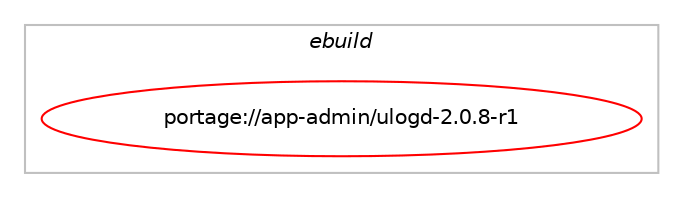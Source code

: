 digraph prolog {

# *************
# Graph options
# *************

newrank=true;
concentrate=true;
compound=true;
graph [rankdir=LR,fontname=Helvetica,fontsize=10,ranksep=1.5];#, ranksep=2.5, nodesep=0.2];
edge  [arrowhead=vee];
node  [fontname=Helvetica,fontsize=10];

# **********
# The ebuild
# **********

subgraph cluster_leftcol {
color=gray;
label=<<i>ebuild</i>>;
id [label="portage://app-admin/ulogd-2.0.8-r1", color=red, width=4, href="../app-admin/ulogd-2.0.8-r1.svg"];
}

# ****************
# The dependencies
# ****************

subgraph cluster_midcol {
color=gray;
label=<<i>dependencies</i>>;
subgraph cluster_compile {
fillcolor="#eeeeee";
style=filled;
label=<<i>compile</i>>;
# *** BEGIN UNKNOWN DEPENDENCY TYPE (TODO) ***
# id -> equal(any_of_group([package_dependency(portage://app-admin/ulogd-2.0.8-r1,install,no,net-firewall,iptables,none,[,,],[],[]),package_dependency(portage://app-admin/ulogd-2.0.8-r1,install,no,net-firewall,nftables,none,[,,],[],[])]))
# *** END UNKNOWN DEPENDENCY TYPE (TODO) ***

# *** BEGIN UNKNOWN DEPENDENCY TYPE (TODO) ***
# id -> equal(use_conditional_group(positive,dbi,portage://app-admin/ulogd-2.0.8-r1,[package_dependency(portage://app-admin/ulogd-2.0.8-r1,install,no,dev-db,libdbi,none,[,,],[],[])]))
# *** END UNKNOWN DEPENDENCY TYPE (TODO) ***

# *** BEGIN UNKNOWN DEPENDENCY TYPE (TODO) ***
# id -> equal(use_conditional_group(positive,json,portage://app-admin/ulogd-2.0.8-r1,[package_dependency(portage://app-admin/ulogd-2.0.8-r1,install,no,dev-libs,jansson,none,[,,],any_same_slot,[])]))
# *** END UNKNOWN DEPENDENCY TYPE (TODO) ***

# *** BEGIN UNKNOWN DEPENDENCY TYPE (TODO) ***
# id -> equal(use_conditional_group(positive,mysql,portage://app-admin/ulogd-2.0.8-r1,[package_dependency(portage://app-admin/ulogd-2.0.8-r1,install,no,dev-db,mysql-connector-c,none,[,,],any_same_slot,[])]))
# *** END UNKNOWN DEPENDENCY TYPE (TODO) ***

# *** BEGIN UNKNOWN DEPENDENCY TYPE (TODO) ***
# id -> equal(use_conditional_group(positive,nfacct,portage://app-admin/ulogd-2.0.8-r1,[package_dependency(portage://app-admin/ulogd-2.0.8-r1,install,no,net-libs,libmnl,greaterequal,[1.0.4,,,1.0.4],[],[]),package_dependency(portage://app-admin/ulogd-2.0.8-r1,install,no,net-libs,libnetfilter_acct,greaterequal,[1.0.3,,,1.0.3],[],[])]))
# *** END UNKNOWN DEPENDENCY TYPE (TODO) ***

# *** BEGIN UNKNOWN DEPENDENCY TYPE (TODO) ***
# id -> equal(use_conditional_group(positive,nfct,portage://app-admin/ulogd-2.0.8-r1,[package_dependency(portage://app-admin/ulogd-2.0.8-r1,install,no,net-libs,libnetfilter_conntrack,greaterequal,[1.0.6,,,1.0.6],[],[])]))
# *** END UNKNOWN DEPENDENCY TYPE (TODO) ***

# *** BEGIN UNKNOWN DEPENDENCY TYPE (TODO) ***
# id -> equal(use_conditional_group(positive,nflog,portage://app-admin/ulogd-2.0.8-r1,[package_dependency(portage://app-admin/ulogd-2.0.8-r1,install,no,net-libs,libnetfilter_log,greaterequal,[1.0.1,,,1.0.1],[],[])]))
# *** END UNKNOWN DEPENDENCY TYPE (TODO) ***

# *** BEGIN UNKNOWN DEPENDENCY TYPE (TODO) ***
# id -> equal(use_conditional_group(positive,pcap,portage://app-admin/ulogd-2.0.8-r1,[package_dependency(portage://app-admin/ulogd-2.0.8-r1,install,no,net-libs,libpcap,none,[,,],[],[])]))
# *** END UNKNOWN DEPENDENCY TYPE (TODO) ***

# *** BEGIN UNKNOWN DEPENDENCY TYPE (TODO) ***
# id -> equal(use_conditional_group(positive,postgres,portage://app-admin/ulogd-2.0.8-r1,[package_dependency(portage://app-admin/ulogd-2.0.8-r1,install,no,dev-db,postgresql,none,[,,],any_same_slot,[])]))
# *** END UNKNOWN DEPENDENCY TYPE (TODO) ***

# *** BEGIN UNKNOWN DEPENDENCY TYPE (TODO) ***
# id -> equal(use_conditional_group(positive,sqlite,portage://app-admin/ulogd-2.0.8-r1,[package_dependency(portage://app-admin/ulogd-2.0.8-r1,install,no,dev-db,sqlite,none,[,,],[slot(3)],[])]))
# *** END UNKNOWN DEPENDENCY TYPE (TODO) ***

# *** BEGIN UNKNOWN DEPENDENCY TYPE (TODO) ***
# id -> equal(package_dependency(portage://app-admin/ulogd-2.0.8-r1,install,no,net-libs,libnfnetlink,greaterequal,[1.0.1,,,1.0.1],[],[]))
# *** END UNKNOWN DEPENDENCY TYPE (TODO) ***

}
subgraph cluster_compileandrun {
fillcolor="#eeeeee";
style=filled;
label=<<i>compile and run</i>>;
}
subgraph cluster_run {
fillcolor="#eeeeee";
style=filled;
label=<<i>run</i>>;
# *** BEGIN UNKNOWN DEPENDENCY TYPE (TODO) ***
# id -> equal(any_of_group([package_dependency(portage://app-admin/ulogd-2.0.8-r1,run,no,net-firewall,iptables,none,[,,],[],[]),package_dependency(portage://app-admin/ulogd-2.0.8-r1,run,no,net-firewall,nftables,none,[,,],[],[])]))
# *** END UNKNOWN DEPENDENCY TYPE (TODO) ***

# *** BEGIN UNKNOWN DEPENDENCY TYPE (TODO) ***
# id -> equal(use_conditional_group(positive,dbi,portage://app-admin/ulogd-2.0.8-r1,[package_dependency(portage://app-admin/ulogd-2.0.8-r1,run,no,dev-db,libdbi,none,[,,],[],[])]))
# *** END UNKNOWN DEPENDENCY TYPE (TODO) ***

# *** BEGIN UNKNOWN DEPENDENCY TYPE (TODO) ***
# id -> equal(use_conditional_group(positive,json,portage://app-admin/ulogd-2.0.8-r1,[package_dependency(portage://app-admin/ulogd-2.0.8-r1,run,no,dev-libs,jansson,none,[,,],any_same_slot,[])]))
# *** END UNKNOWN DEPENDENCY TYPE (TODO) ***

# *** BEGIN UNKNOWN DEPENDENCY TYPE (TODO) ***
# id -> equal(use_conditional_group(positive,mysql,portage://app-admin/ulogd-2.0.8-r1,[package_dependency(portage://app-admin/ulogd-2.0.8-r1,run,no,dev-db,mysql-connector-c,none,[,,],any_same_slot,[])]))
# *** END UNKNOWN DEPENDENCY TYPE (TODO) ***

# *** BEGIN UNKNOWN DEPENDENCY TYPE (TODO) ***
# id -> equal(use_conditional_group(positive,nfacct,portage://app-admin/ulogd-2.0.8-r1,[package_dependency(portage://app-admin/ulogd-2.0.8-r1,run,no,net-libs,libmnl,greaterequal,[1.0.4,,,1.0.4],[],[]),package_dependency(portage://app-admin/ulogd-2.0.8-r1,run,no,net-libs,libnetfilter_acct,greaterequal,[1.0.3,,,1.0.3],[],[])]))
# *** END UNKNOWN DEPENDENCY TYPE (TODO) ***

# *** BEGIN UNKNOWN DEPENDENCY TYPE (TODO) ***
# id -> equal(use_conditional_group(positive,nfct,portage://app-admin/ulogd-2.0.8-r1,[package_dependency(portage://app-admin/ulogd-2.0.8-r1,run,no,net-libs,libnetfilter_conntrack,greaterequal,[1.0.6,,,1.0.6],[],[])]))
# *** END UNKNOWN DEPENDENCY TYPE (TODO) ***

# *** BEGIN UNKNOWN DEPENDENCY TYPE (TODO) ***
# id -> equal(use_conditional_group(positive,nflog,portage://app-admin/ulogd-2.0.8-r1,[package_dependency(portage://app-admin/ulogd-2.0.8-r1,run,no,net-libs,libnetfilter_log,greaterequal,[1.0.1,,,1.0.1],[],[])]))
# *** END UNKNOWN DEPENDENCY TYPE (TODO) ***

# *** BEGIN UNKNOWN DEPENDENCY TYPE (TODO) ***
# id -> equal(use_conditional_group(positive,pcap,portage://app-admin/ulogd-2.0.8-r1,[package_dependency(portage://app-admin/ulogd-2.0.8-r1,run,no,net-libs,libpcap,none,[,,],[],[])]))
# *** END UNKNOWN DEPENDENCY TYPE (TODO) ***

# *** BEGIN UNKNOWN DEPENDENCY TYPE (TODO) ***
# id -> equal(use_conditional_group(positive,postgres,portage://app-admin/ulogd-2.0.8-r1,[package_dependency(portage://app-admin/ulogd-2.0.8-r1,run,no,dev-db,postgresql,none,[,,],any_same_slot,[])]))
# *** END UNKNOWN DEPENDENCY TYPE (TODO) ***

# *** BEGIN UNKNOWN DEPENDENCY TYPE (TODO) ***
# id -> equal(use_conditional_group(positive,selinux,portage://app-admin/ulogd-2.0.8-r1,[package_dependency(portage://app-admin/ulogd-2.0.8-r1,run,no,sec-policy,selinux-ulogd,none,[,,],[],[])]))
# *** END UNKNOWN DEPENDENCY TYPE (TODO) ***

# *** BEGIN UNKNOWN DEPENDENCY TYPE (TODO) ***
# id -> equal(use_conditional_group(positive,sqlite,portage://app-admin/ulogd-2.0.8-r1,[package_dependency(portage://app-admin/ulogd-2.0.8-r1,run,no,dev-db,sqlite,none,[,,],[slot(3)],[])]))
# *** END UNKNOWN DEPENDENCY TYPE (TODO) ***

# *** BEGIN UNKNOWN DEPENDENCY TYPE (TODO) ***
# id -> equal(package_dependency(portage://app-admin/ulogd-2.0.8-r1,run,no,acct-group,ulogd,none,[,,],[],[]))
# *** END UNKNOWN DEPENDENCY TYPE (TODO) ***

# *** BEGIN UNKNOWN DEPENDENCY TYPE (TODO) ***
# id -> equal(package_dependency(portage://app-admin/ulogd-2.0.8-r1,run,no,acct-user,ulogd,none,[,,],[],[]))
# *** END UNKNOWN DEPENDENCY TYPE (TODO) ***

# *** BEGIN UNKNOWN DEPENDENCY TYPE (TODO) ***
# id -> equal(package_dependency(portage://app-admin/ulogd-2.0.8-r1,run,no,net-libs,libnfnetlink,greaterequal,[1.0.1,,,1.0.1],[],[]))
# *** END UNKNOWN DEPENDENCY TYPE (TODO) ***

}
}

# **************
# The candidates
# **************

subgraph cluster_choices {
rank=same;
color=gray;
label=<<i>candidates</i>>;

}

}
